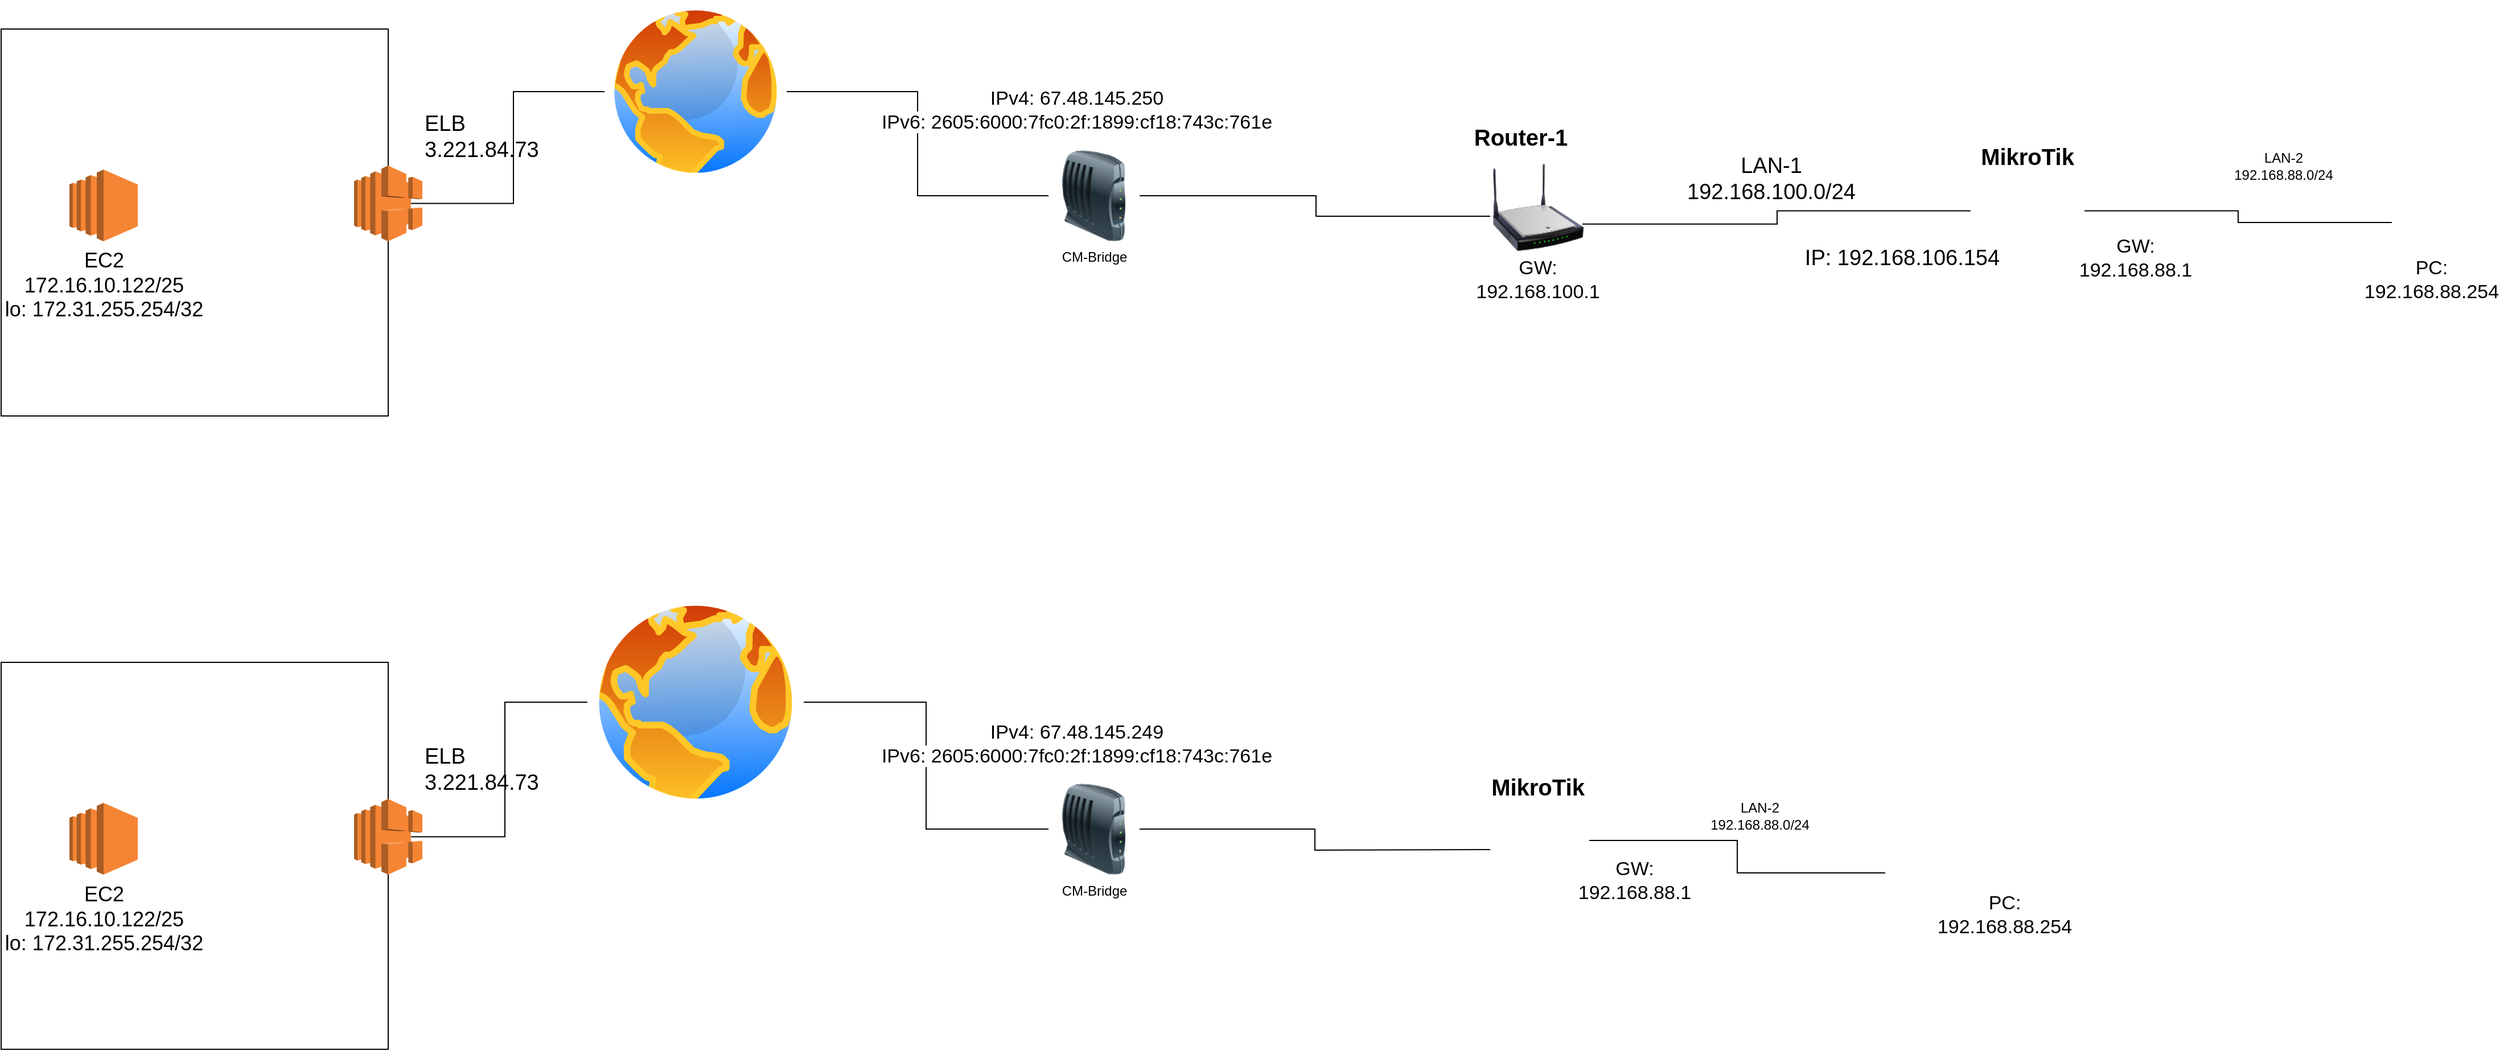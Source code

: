 <mxfile version="20.3.2" type="github">
  <diagram id="jMb0sWs-dPXCb36GU04s" name="Page-1">
    <mxGraphModel dx="2164" dy="1619" grid="1" gridSize="10" guides="1" tooltips="1" connect="1" arrows="1" fold="1" page="1" pageScale="1" pageWidth="850" pageHeight="1100" math="0" shadow="0">
      <root>
        <mxCell id="0" />
        <mxCell id="1" parent="0" />
        <mxCell id="vaxQfsfxidUz3d7zGtW_-4" value="" style="whiteSpace=wrap;html=1;aspect=fixed;" vertex="1" parent="1">
          <mxGeometry x="-380" y="13.5" width="340" height="340" as="geometry" />
        </mxCell>
        <mxCell id="vaxQfsfxidUz3d7zGtW_-24" style="edgeStyle=orthogonalEdgeStyle;rounded=0;orthogonalLoop=1;jettySize=auto;html=1;exitX=0.835;exitY=0.5;exitDx=0;exitDy=0;exitPerimeter=0;fontSize=17;endArrow=none;endFill=0;" edge="1" parent="1" source="vaxQfsfxidUz3d7zGtW_-1" target="vaxQfsfxidUz3d7zGtW_-23">
          <mxGeometry relative="1" as="geometry" />
        </mxCell>
        <mxCell id="vaxQfsfxidUz3d7zGtW_-1" value="ELB&lt;br style=&quot;font-size: 19px;&quot;&gt;3.221.84.73" style="outlineConnect=0;dashed=0;verticalLabelPosition=top;verticalAlign=bottom;align=left;html=1;shape=mxgraph.aws3.elastic_load_balancing;fillColor=#F58534;gradientColor=none;labelPosition=right;fontSize=19;" vertex="1" parent="1">
          <mxGeometry x="-70" y="133.5" width="60" height="66.5" as="geometry" />
        </mxCell>
        <mxCell id="vaxQfsfxidUz3d7zGtW_-2" value="EC2&lt;br style=&quot;font-size: 18px;&quot;&gt;172.16.10.122/25&lt;br style=&quot;font-size: 18px;&quot;&gt;lo:&amp;nbsp;172.31.255.254/32" style="outlineConnect=0;dashed=0;verticalLabelPosition=bottom;verticalAlign=top;align=center;html=1;shape=mxgraph.aws3.ec2;fillColor=#F58534;gradientColor=none;fontSize=18;" vertex="1" parent="1">
          <mxGeometry x="-320" y="137" width="60" height="63" as="geometry" />
        </mxCell>
        <mxCell id="vaxQfsfxidUz3d7zGtW_-6" style="edgeStyle=orthogonalEdgeStyle;rounded=0;orthogonalLoop=1;jettySize=auto;html=1;exitX=1;exitY=0.5;exitDx=0;exitDy=0;entryX=-0.025;entryY=0.6;entryDx=0;entryDy=0;entryPerimeter=0;endArrow=none;endFill=0;" edge="1" parent="1" source="vaxQfsfxidUz3d7zGtW_-3" target="vaxQfsfxidUz3d7zGtW_-5">
          <mxGeometry relative="1" as="geometry" />
        </mxCell>
        <mxCell id="vaxQfsfxidUz3d7zGtW_-25" style="edgeStyle=orthogonalEdgeStyle;rounded=0;orthogonalLoop=1;jettySize=auto;html=1;exitX=0;exitY=0.5;exitDx=0;exitDy=0;fontSize=17;endArrow=none;endFill=0;" edge="1" parent="1" source="vaxQfsfxidUz3d7zGtW_-3" target="vaxQfsfxidUz3d7zGtW_-23">
          <mxGeometry relative="1" as="geometry" />
        </mxCell>
        <mxCell id="vaxQfsfxidUz3d7zGtW_-3" value="CM-Bridge" style="image;html=1;image=img/lib/clip_art/networking/Modem_128x128.png" vertex="1" parent="1">
          <mxGeometry x="540" y="120" width="80" height="80" as="geometry" />
        </mxCell>
        <mxCell id="vaxQfsfxidUz3d7zGtW_-10" style="edgeStyle=orthogonalEdgeStyle;rounded=0;orthogonalLoop=1;jettySize=auto;html=1;exitX=0.986;exitY=0.686;exitDx=0;exitDy=0;entryX=0;entryY=0.5;entryDx=0;entryDy=0;endArrow=none;endFill=0;exitPerimeter=0;" edge="1" parent="1" source="vaxQfsfxidUz3d7zGtW_-5" target="vaxQfsfxidUz3d7zGtW_-9">
          <mxGeometry relative="1" as="geometry" />
        </mxCell>
        <mxCell id="vaxQfsfxidUz3d7zGtW_-5" value="" style="image;html=1;image=img/lib/clip_art/networking/Wireless_Router_N_128x128.png;labelPosition=right;verticalLabelPosition=middle;align=left;verticalAlign=middle;" vertex="1" parent="1">
          <mxGeometry x="930" y="130" width="80" height="80" as="geometry" />
        </mxCell>
        <mxCell id="vaxQfsfxidUz3d7zGtW_-7" value="&lt;span style=&quot;background-color: rgb(255, 255, 255); font-size: 17px;&quot;&gt;IPv4: 67.48.145.250&lt;br style=&quot;font-size: 17px;&quot;&gt;IPv6: 2605:6000:7fc0:2f:1899:cf18:743c:761e&lt;br style=&quot;font-size: 17px;&quot;&gt;&lt;/span&gt;" style="text;html=1;strokeColor=none;fillColor=none;align=center;verticalAlign=middle;whiteSpace=wrap;rounded=0;fontSize=17;" vertex="1" parent="1">
          <mxGeometry x="390" y="70" width="350" height="30" as="geometry" />
        </mxCell>
        <mxCell id="vaxQfsfxidUz3d7zGtW_-8" value="&lt;span style=&quot;background-color: rgb(255, 255, 255); font-size: 19px;&quot;&gt;LAN-1&lt;br style=&quot;font-size: 19px;&quot;&gt;192.168.100.0/24&lt;/span&gt;" style="text;html=1;strokeColor=none;fillColor=none;align=center;verticalAlign=middle;whiteSpace=wrap;rounded=0;fontSize=19;" vertex="1" parent="1">
          <mxGeometry x="1130" y="130" width="90" height="30" as="geometry" />
        </mxCell>
        <mxCell id="vaxQfsfxidUz3d7zGtW_-15" style="edgeStyle=orthogonalEdgeStyle;rounded=0;orthogonalLoop=1;jettySize=auto;html=1;exitX=1;exitY=0.5;exitDx=0;exitDy=0;entryX=0;entryY=0.5;entryDx=0;entryDy=0;endArrow=none;endFill=0;" edge="1" parent="1" source="vaxQfsfxidUz3d7zGtW_-9" target="vaxQfsfxidUz3d7zGtW_-20">
          <mxGeometry relative="1" as="geometry">
            <mxPoint x="880" y="910" as="targetPoint" />
          </mxGeometry>
        </mxCell>
        <mxCell id="vaxQfsfxidUz3d7zGtW_-9" value="" style="shape=image;html=1;verticalAlign=top;verticalLabelPosition=bottom;labelBackgroundColor=#ffffff;imageAspect=0;aspect=fixed;image=https://cdn4.iconfinder.com/data/icons/internet-networking-and-communication-glyph-24/24/Internet_device_wifi_modem_wifi_router_wifi_signals_wireless_internet-128.png" vertex="1" parent="1">
          <mxGeometry x="1350" y="123.25" width="100" height="100" as="geometry" />
        </mxCell>
        <mxCell id="vaxQfsfxidUz3d7zGtW_-12" value="&lt;span style=&quot;background-color: rgb(255, 255, 255); font-size: 17px;&quot;&gt;GW: 192.168.100.1&lt;/span&gt;" style="text;html=1;strokeColor=none;fillColor=none;align=center;verticalAlign=middle;whiteSpace=wrap;rounded=0;fontSize=17;" vertex="1" parent="1">
          <mxGeometry x="915" y="218.5" width="110" height="30" as="geometry" />
        </mxCell>
        <mxCell id="vaxQfsfxidUz3d7zGtW_-13" value="&lt;span style=&quot;background-color: rgb(255, 255, 255); font-size: 19px;&quot;&gt;IP: 192.168.106.154&lt;/span&gt;" style="text;html=1;strokeColor=none;fillColor=none;align=center;verticalAlign=middle;whiteSpace=wrap;rounded=0;fontSize=19;" vertex="1" parent="1">
          <mxGeometry x="1200" y="200" width="180" height="30" as="geometry" />
        </mxCell>
        <mxCell id="vaxQfsfxidUz3d7zGtW_-16" value="&lt;span style=&quot;background-color: rgb(255, 255, 255);&quot;&gt;LAN-2&lt;br&gt;192.168.88.0/24&lt;/span&gt;" style="text;html=1;strokeColor=none;fillColor=none;align=center;verticalAlign=middle;whiteSpace=wrap;rounded=0;" vertex="1" parent="1">
          <mxGeometry x="1580" y="118.5" width="90" height="30" as="geometry" />
        </mxCell>
        <mxCell id="vaxQfsfxidUz3d7zGtW_-17" value="&lt;span style=&quot;background-color: rgb(255, 255, 255); font-size: 17px;&quot;&gt;GW: 192.168.88.1&lt;/span&gt;" style="text;html=1;strokeColor=none;fillColor=none;align=center;verticalAlign=middle;whiteSpace=wrap;rounded=0;fontSize=17;" vertex="1" parent="1">
          <mxGeometry x="1450" y="200" width="90" height="30" as="geometry" />
        </mxCell>
        <mxCell id="vaxQfsfxidUz3d7zGtW_-18" value="&lt;span style=&quot;background-color: rgb(255, 255, 255); font-size: 17px;&quot;&gt;PC: 192.168.88.254&lt;/span&gt;" style="text;html=1;strokeColor=none;fillColor=none;align=center;verticalAlign=middle;whiteSpace=wrap;rounded=0;fontSize=17;" vertex="1" parent="1">
          <mxGeometry x="1710" y="218.5" width="90" height="30" as="geometry" />
        </mxCell>
        <mxCell id="vaxQfsfxidUz3d7zGtW_-20" value="" style="shape=image;html=1;verticalAlign=top;verticalLabelPosition=bottom;labelBackgroundColor=#ffffff;imageAspect=0;aspect=fixed;image=https://cdn0.iconfinder.com/data/icons/icons-unleashed-vol1/128/-desktop.png" vertex="1" parent="1">
          <mxGeometry x="1720" y="148.5" width="70" height="70" as="geometry" />
        </mxCell>
        <mxCell id="vaxQfsfxidUz3d7zGtW_-22" value="MikroTik" style="text;html=1;strokeColor=none;fillColor=none;align=center;verticalAlign=middle;whiteSpace=wrap;rounded=0;fontStyle=1;fontSize=20;" vertex="1" parent="1">
          <mxGeometry x="1335" y="110" width="130" height="30" as="geometry" />
        </mxCell>
        <mxCell id="vaxQfsfxidUz3d7zGtW_-23" value="" style="aspect=fixed;perimeter=ellipsePerimeter;html=1;align=center;shadow=0;dashed=0;spacingTop=3;image;image=img/lib/active_directory/internet_globe.svg;fontSize=17;" vertex="1" parent="1">
          <mxGeometry x="150" y="-11.5" width="160" height="160" as="geometry" />
        </mxCell>
        <mxCell id="vaxQfsfxidUz3d7zGtW_-27" value="" style="whiteSpace=wrap;html=1;aspect=fixed;" vertex="1" parent="1">
          <mxGeometry x="-380" y="570" width="340" height="340" as="geometry" />
        </mxCell>
        <mxCell id="vaxQfsfxidUz3d7zGtW_-28" style="edgeStyle=orthogonalEdgeStyle;rounded=0;orthogonalLoop=1;jettySize=auto;html=1;exitX=0.835;exitY=0.5;exitDx=0;exitDy=0;exitPerimeter=0;fontSize=17;endArrow=none;endFill=0;" edge="1" parent="1" source="vaxQfsfxidUz3d7zGtW_-29" target="vaxQfsfxidUz3d7zGtW_-47">
          <mxGeometry relative="1" as="geometry" />
        </mxCell>
        <mxCell id="vaxQfsfxidUz3d7zGtW_-29" value="ELB&lt;br style=&quot;font-size: 19px;&quot;&gt;3.221.84.73" style="outlineConnect=0;dashed=0;verticalLabelPosition=top;verticalAlign=bottom;align=left;html=1;shape=mxgraph.aws3.elastic_load_balancing;fillColor=#F58534;gradientColor=none;labelPosition=right;fontSize=19;" vertex="1" parent="1">
          <mxGeometry x="-70" y="690" width="60" height="66.5" as="geometry" />
        </mxCell>
        <mxCell id="vaxQfsfxidUz3d7zGtW_-30" value="EC2&lt;br style=&quot;font-size: 18px;&quot;&gt;172.16.10.122/25&lt;br style=&quot;font-size: 18px;&quot;&gt;lo:&amp;nbsp;172.31.255.254/32" style="outlineConnect=0;dashed=0;verticalLabelPosition=bottom;verticalAlign=top;align=center;html=1;shape=mxgraph.aws3.ec2;fillColor=#F58534;gradientColor=none;fontSize=18;" vertex="1" parent="1">
          <mxGeometry x="-320" y="693.5" width="60" height="63" as="geometry" />
        </mxCell>
        <mxCell id="vaxQfsfxidUz3d7zGtW_-31" style="edgeStyle=orthogonalEdgeStyle;rounded=0;orthogonalLoop=1;jettySize=auto;html=1;exitX=1;exitY=0.5;exitDx=0;exitDy=0;entryX=-0.025;entryY=0.6;entryDx=0;entryDy=0;entryPerimeter=0;endArrow=none;endFill=0;" edge="1" parent="1" source="vaxQfsfxidUz3d7zGtW_-33">
          <mxGeometry relative="1" as="geometry">
            <mxPoint x="928" y="734.5" as="targetPoint" />
          </mxGeometry>
        </mxCell>
        <mxCell id="vaxQfsfxidUz3d7zGtW_-32" style="edgeStyle=orthogonalEdgeStyle;rounded=0;orthogonalLoop=1;jettySize=auto;html=1;exitX=0;exitY=0.5;exitDx=0;exitDy=0;fontSize=17;endArrow=none;endFill=0;" edge="1" parent="1" source="vaxQfsfxidUz3d7zGtW_-33" target="vaxQfsfxidUz3d7zGtW_-47">
          <mxGeometry relative="1" as="geometry" />
        </mxCell>
        <mxCell id="vaxQfsfxidUz3d7zGtW_-33" value="CM-Bridge" style="image;html=1;image=img/lib/clip_art/networking/Modem_128x128.png" vertex="1" parent="1">
          <mxGeometry x="540" y="676.5" width="80" height="80" as="geometry" />
        </mxCell>
        <mxCell id="vaxQfsfxidUz3d7zGtW_-36" value="&lt;span style=&quot;background-color: rgb(255, 255, 255); font-size: 17px;&quot;&gt;IPv4: 67.48.145.249&lt;br style=&quot;font-size: 17px;&quot;&gt;IPv6: 2605:6000:7fc0:2f:1899:cf18:743c:761e&lt;br style=&quot;font-size: 17px;&quot;&gt;&lt;/span&gt;" style="text;html=1;strokeColor=none;fillColor=none;align=center;verticalAlign=middle;whiteSpace=wrap;rounded=0;fontSize=17;" vertex="1" parent="1">
          <mxGeometry x="390" y="626.5" width="350" height="30" as="geometry" />
        </mxCell>
        <mxCell id="vaxQfsfxidUz3d7zGtW_-38" style="edgeStyle=orthogonalEdgeStyle;rounded=0;orthogonalLoop=1;jettySize=auto;html=1;exitX=1;exitY=0.5;exitDx=0;exitDy=0;entryX=0;entryY=0.5;entryDx=0;entryDy=0;endArrow=none;endFill=0;" edge="1" parent="1" source="vaxQfsfxidUz3d7zGtW_-39" target="vaxQfsfxidUz3d7zGtW_-45">
          <mxGeometry relative="1" as="geometry">
            <mxPoint x="880" y="1466.5" as="targetPoint" />
          </mxGeometry>
        </mxCell>
        <mxCell id="vaxQfsfxidUz3d7zGtW_-39" value="" style="shape=image;html=1;verticalAlign=top;verticalLabelPosition=bottom;labelBackgroundColor=#ffffff;imageAspect=0;aspect=fixed;image=https://cdn4.iconfinder.com/data/icons/internet-networking-and-communication-glyph-24/24/Internet_device_wifi_modem_wifi_router_wifi_signals_wireless_internet-128.png" vertex="1" parent="1">
          <mxGeometry x="915" y="676.5" width="100" height="100" as="geometry" />
        </mxCell>
        <mxCell id="vaxQfsfxidUz3d7zGtW_-42" value="&lt;span style=&quot;background-color: rgb(255, 255, 255);&quot;&gt;LAN-2&lt;br&gt;192.168.88.0/24&lt;/span&gt;" style="text;html=1;strokeColor=none;fillColor=none;align=center;verticalAlign=middle;whiteSpace=wrap;rounded=0;" vertex="1" parent="1">
          <mxGeometry x="1120" y="690" width="90" height="30" as="geometry" />
        </mxCell>
        <mxCell id="vaxQfsfxidUz3d7zGtW_-43" value="&lt;span style=&quot;background-color: rgb(255, 255, 255); font-size: 17px;&quot;&gt;GW: 192.168.88.1&lt;/span&gt;" style="text;html=1;strokeColor=none;fillColor=none;align=center;verticalAlign=middle;whiteSpace=wrap;rounded=0;fontSize=17;" vertex="1" parent="1">
          <mxGeometry x="1010" y="746.5" width="90" height="30" as="geometry" />
        </mxCell>
        <mxCell id="vaxQfsfxidUz3d7zGtW_-44" value="&lt;span style=&quot;background-color: rgb(255, 255, 255); font-size: 17px;&quot;&gt;PC: 192.168.88.254&lt;/span&gt;" style="text;html=1;strokeColor=none;fillColor=none;align=center;verticalAlign=middle;whiteSpace=wrap;rounded=0;fontSize=17;" vertex="1" parent="1">
          <mxGeometry x="1335" y="776.5" width="90" height="30" as="geometry" />
        </mxCell>
        <mxCell id="vaxQfsfxidUz3d7zGtW_-45" value="" style="shape=image;html=1;verticalAlign=top;verticalLabelPosition=bottom;labelBackgroundColor=#ffffff;imageAspect=0;aspect=fixed;image=https://cdn0.iconfinder.com/data/icons/icons-unleashed-vol1/128/-desktop.png" vertex="1" parent="1">
          <mxGeometry x="1275" y="720" width="70" height="70" as="geometry" />
        </mxCell>
        <mxCell id="vaxQfsfxidUz3d7zGtW_-46" value="MikroTik" style="text;html=1;strokeColor=none;fillColor=none;align=center;verticalAlign=middle;whiteSpace=wrap;rounded=0;fontStyle=1;fontSize=20;" vertex="1" parent="1">
          <mxGeometry x="905" y="663.5" width="130" height="30" as="geometry" />
        </mxCell>
        <mxCell id="vaxQfsfxidUz3d7zGtW_-47" value="" style="aspect=fixed;perimeter=ellipsePerimeter;html=1;align=center;shadow=0;dashed=0;spacingTop=3;image;image=img/lib/active_directory/internet_globe.svg;fontSize=17;" vertex="1" parent="1">
          <mxGeometry x="135" y="510" width="190" height="190" as="geometry" />
        </mxCell>
        <mxCell id="vaxQfsfxidUz3d7zGtW_-48" value="Router-1" style="text;html=1;strokeColor=none;fillColor=none;align=center;verticalAlign=middle;whiteSpace=wrap;rounded=0;fontStyle=1;fontSize=20;" vertex="1" parent="1">
          <mxGeometry x="890" y="93.25" width="130" height="30" as="geometry" />
        </mxCell>
      </root>
    </mxGraphModel>
  </diagram>
</mxfile>
